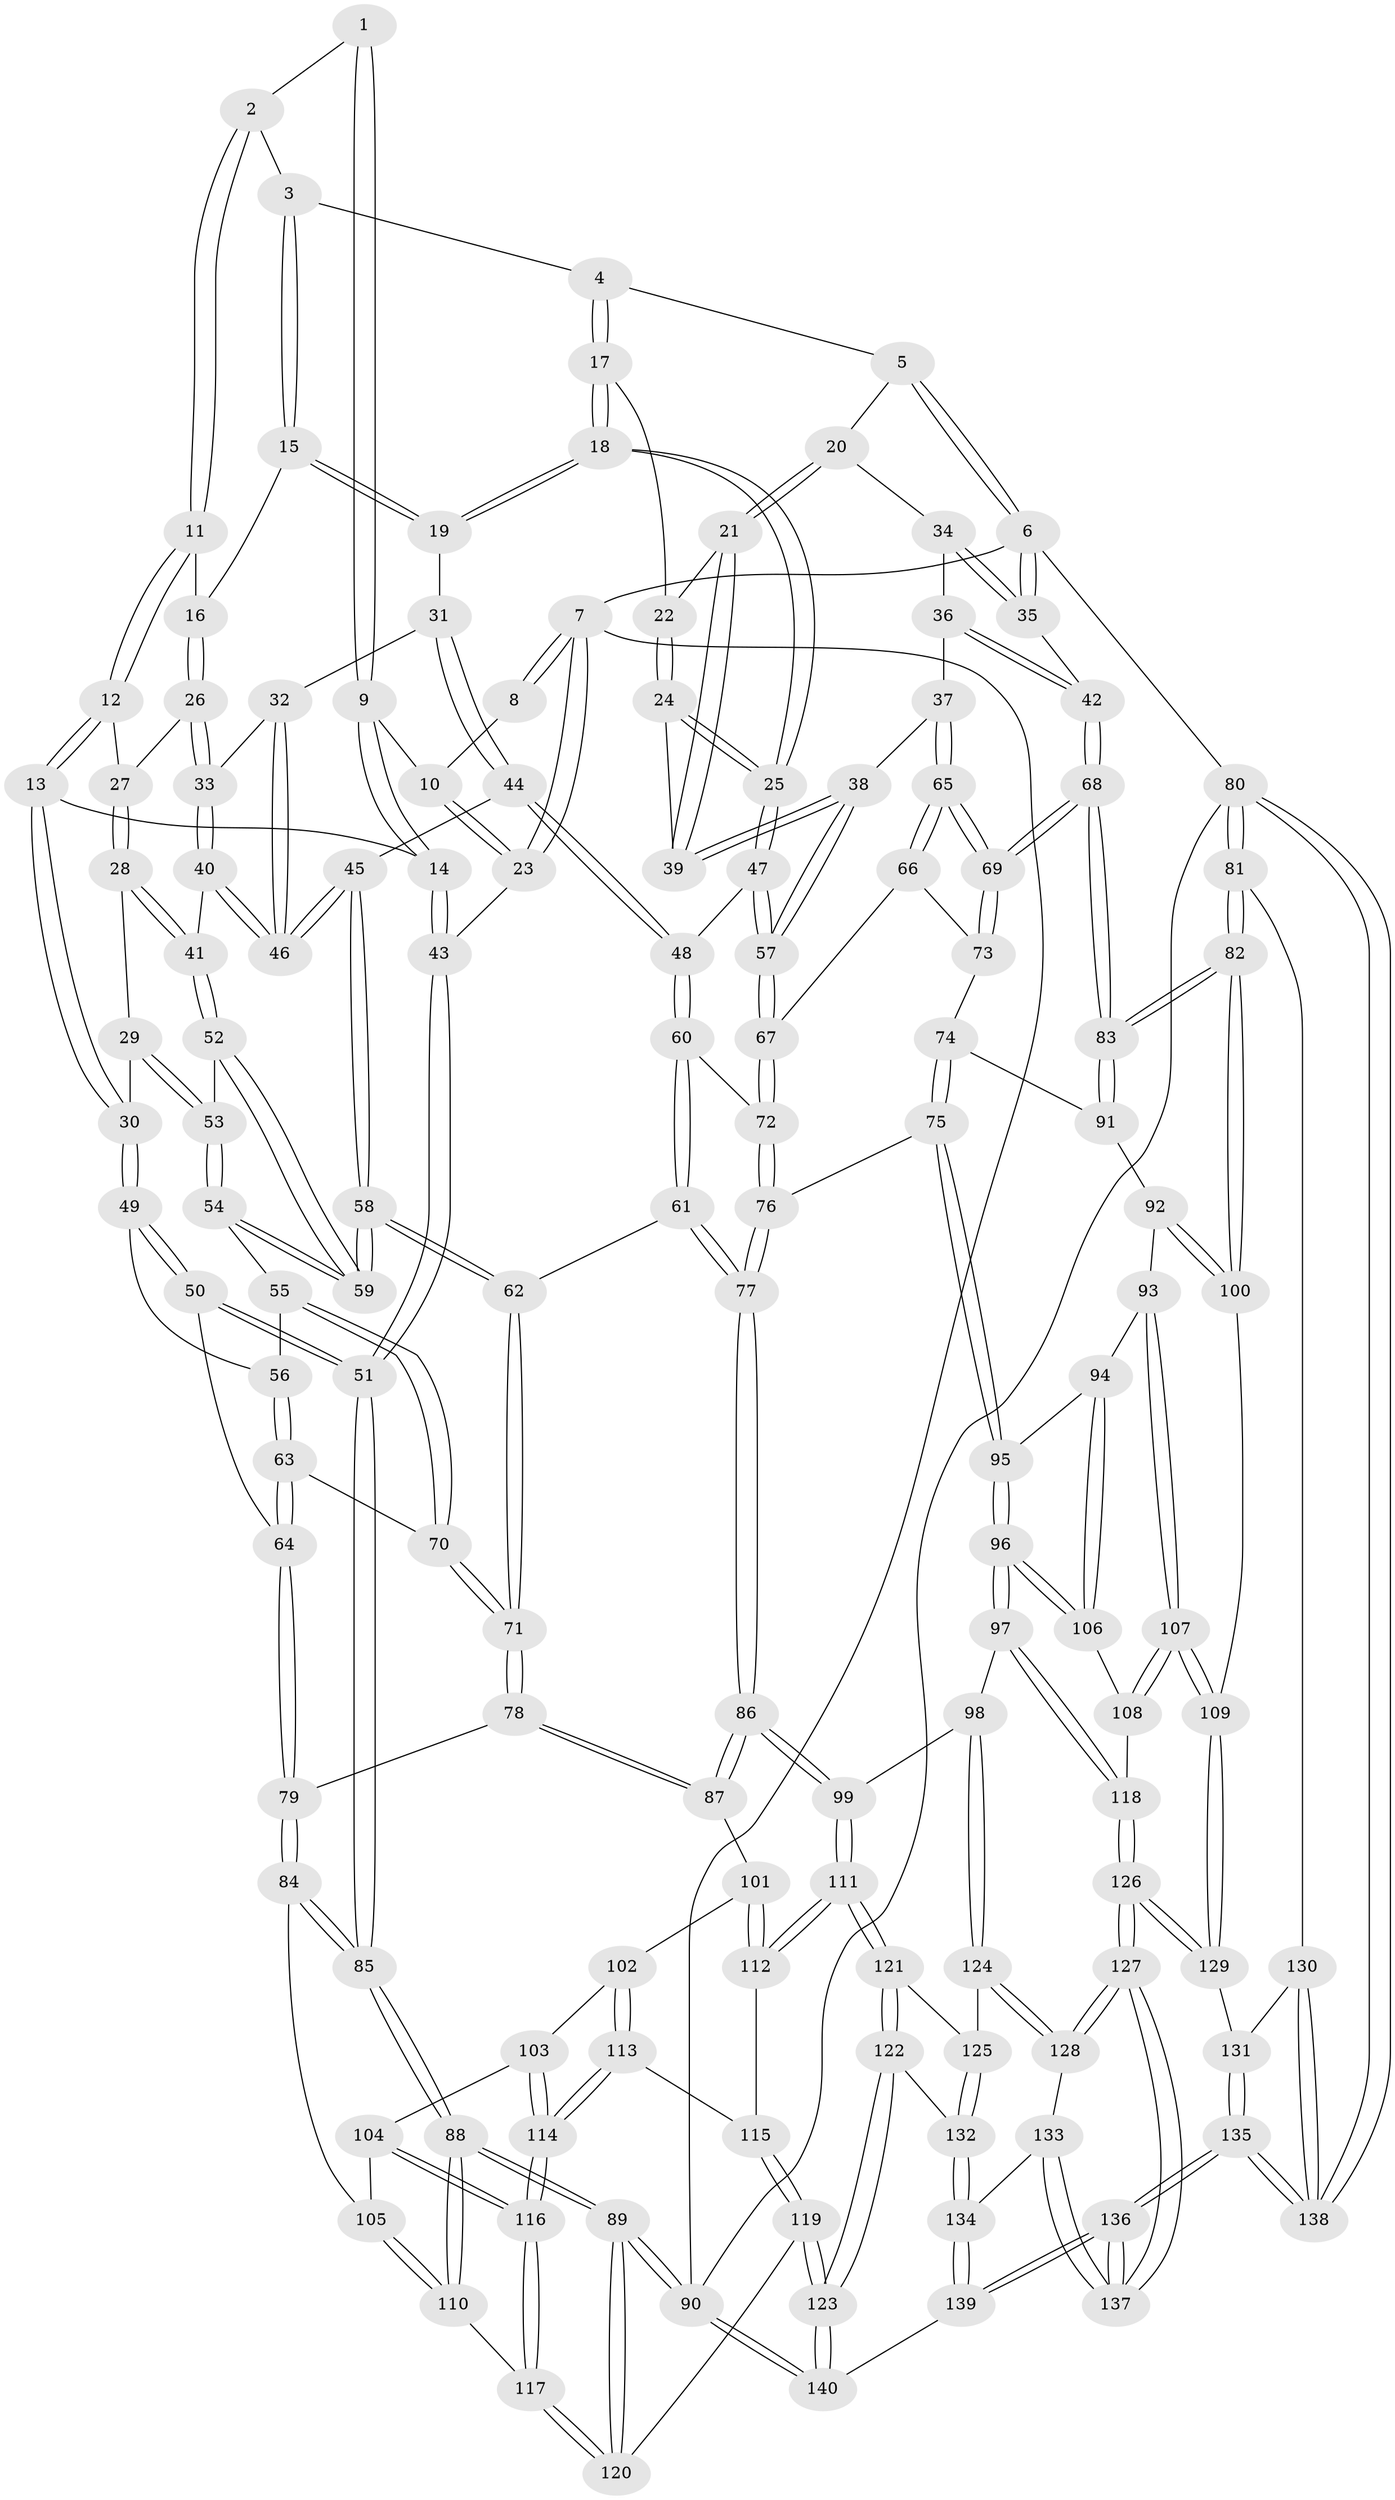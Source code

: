 // coarse degree distribution, {3: 0.2857142857142857, 4: 0.6428571428571429, 5: 0.03571428571428571, 2: 0.03571428571428571}
// Generated by graph-tools (version 1.1) at 2025/38/03/04/25 23:38:27]
// undirected, 140 vertices, 347 edges
graph export_dot {
  node [color=gray90,style=filled];
  1 [pos="+0.11983521864192583+0"];
  2 [pos="+0.2714775092537874+0"];
  3 [pos="+0.4802603470549503+0"];
  4 [pos="+0.6844238766361027+0"];
  5 [pos="+0.81416765247142+0"];
  6 [pos="+1+0"];
  7 [pos="+0+0"];
  8 [pos="+0+0"];
  9 [pos="+0.10451363237290129+0.09543696559767151"];
  10 [pos="+0.04857137064996562+0.04725650032521947"];
  11 [pos="+0.23610833987030824+0.024045288633616876"];
  12 [pos="+0.2212939345358259+0.05660257798111713"];
  13 [pos="+0.1239626196540635+0.12822934023540247"];
  14 [pos="+0.12297849326787494+0.1279889261247722"];
  15 [pos="+0.45120876821031247+0.036875600568546635"];
  16 [pos="+0.37214622742016235+0.08140695954317986"];
  17 [pos="+0.6671547906992651+0.02177147823862719"];
  18 [pos="+0.5643577145792246+0.14594544246017976"];
  19 [pos="+0.4850971555446885+0.10898631104926122"];
  20 [pos="+0.8404960576762619+0.08940372313143478"];
  21 [pos="+0.8193954543784047+0.11084617979220493"];
  22 [pos="+0.6804184728750399+0.04775564105018686"];
  23 [pos="+0+0.07004808068220748"];
  24 [pos="+0.7191407580796775+0.16720747181171333"];
  25 [pos="+0.5997541953536925+0.21717796585675236"];
  26 [pos="+0.34632282633145606+0.1242372172092891"];
  27 [pos="+0.24973863475160074+0.08907335059075235"];
  28 [pos="+0.2894199467306849+0.19397787005435915"];
  29 [pos="+0.22859265953845498+0.19892103329235417"];
  30 [pos="+0.14993714328803898+0.17410261715312383"];
  31 [pos="+0.4665058213182441+0.13876539841168495"];
  32 [pos="+0.4480563452095501+0.15159493348490602"];
  33 [pos="+0.34082395249236536+0.17851116372376263"];
  34 [pos="+0.8750542533206744+0.10705890049680948"];
  35 [pos="+1+0"];
  36 [pos="+0.8958130339933985+0.13770869706459388"];
  37 [pos="+0.884375850456557+0.2638764765218189"];
  38 [pos="+0.7930723013443003+0.2330973593021575"];
  39 [pos="+0.7703714950974032+0.1855086799528503"];
  40 [pos="+0.32513031294779554+0.20771533927624902"];
  41 [pos="+0.324123630075323+0.2080918902109403"];
  42 [pos="+1+0.2006391385650944"];
  43 [pos="+0+0.2726579622401822"];
  44 [pos="+0.473041497506616+0.272109596343796"];
  45 [pos="+0.42364856948168134+0.27370398599668716"];
  46 [pos="+0.39833145687253096+0.2463278339067945"];
  47 [pos="+0.5975142271458995+0.2283604576394321"];
  48 [pos="+0.5409890957246485+0.2982993225348341"];
  49 [pos="+0.14714221777137448+0.2284333576370597"];
  50 [pos="+0+0.3801452713015581"];
  51 [pos="+0+0.33967649947492945"];
  52 [pos="+0.3149131328933894+0.23214056677195521"];
  53 [pos="+0.23109195492285653+0.29703454936122026"];
  54 [pos="+0.2279826330518268+0.30206308786466607"];
  55 [pos="+0.2007019270028819+0.30567057263310854"];
  56 [pos="+0.19193152243836453+0.3030321087928004"];
  57 [pos="+0.724673158414709+0.32168671315078995"];
  58 [pos="+0.341512330941029+0.4123010124891324"];
  59 [pos="+0.33007851088332285+0.3923600691976714"];
  60 [pos="+0.5450788232560699+0.33975231825585006"];
  61 [pos="+0.4666847704609405+0.4481381274458394"];
  62 [pos="+0.34226481119406876+0.42034843187273024"];
  63 [pos="+0.07021732658613097+0.38066280976266126"];
  64 [pos="+0+0.3808158044042276"];
  65 [pos="+0.9844067143096966+0.3405363844728385"];
  66 [pos="+0.7870862908479622+0.3731652259076258"];
  67 [pos="+0.7237100126228575+0.3451887555539043"];
  68 [pos="+1+0.39723906124458075"];
  69 [pos="+1+0.3924251847812592"];
  70 [pos="+0.201412397619842+0.4328900038273058"];
  71 [pos="+0.27032055286917533+0.4918307291591576"];
  72 [pos="+0.670056556581615+0.4126143881834334"];
  73 [pos="+0.7983388617452828+0.44836309579962397"];
  74 [pos="+0.7359407694406223+0.5206709964827271"];
  75 [pos="+0.7122308270591213+0.527162090698798"];
  76 [pos="+0.6769548694310159+0.49712966813488585"];
  77 [pos="+0.5172405526368409+0.5337742982232728"];
  78 [pos="+0.2702381009248781+0.4921504338484878"];
  79 [pos="+0.10915944244235254+0.5648872472994056"];
  80 [pos="+1+1"];
  81 [pos="+1+1"];
  82 [pos="+1+0.7342075480950221"];
  83 [pos="+1+0.3983165839827082"];
  84 [pos="+0.10241723662377346+0.5847154905588294"];
  85 [pos="+0+0.7628176300396249"];
  86 [pos="+0.49163258765616463+0.6236874096305783"];
  87 [pos="+0.30201456709512164+0.5804351191193499"];
  88 [pos="+0+0.8283853318856013"];
  89 [pos="+0+1"];
  90 [pos="+0+1"];
  91 [pos="+0.8870116014036957+0.5445418278673022"];
  92 [pos="+0.8710954525615803+0.6033838895777897"];
  93 [pos="+0.7715512600066734+0.627187303127238"];
  94 [pos="+0.7423015630117176+0.6081950540126627"];
  95 [pos="+0.7133333663922302+0.5745898551962464"];
  96 [pos="+0.6248465926974184+0.6899060567927733"];
  97 [pos="+0.6210928351942274+0.6933570829172445"];
  98 [pos="+0.5910175785993865+0.6976042701477065"];
  99 [pos="+0.4955737206966658+0.6383365182063465"];
  100 [pos="+0.8928291339411407+0.7480096863806877"];
  101 [pos="+0.29949144392221366+0.5889559988766083"];
  102 [pos="+0.291618600023561+0.6013389759227508"];
  103 [pos="+0.24090493867889579+0.6306342664130153"];
  104 [pos="+0.17085027045117143+0.6591261738566951"];
  105 [pos="+0.11883496445272664+0.6136927877969194"];
  106 [pos="+0.7360915304310373+0.6933696140175656"];
  107 [pos="+0.842600756350051+0.7427169443461522"];
  108 [pos="+0.7381244625181167+0.6963060260126938"];
  109 [pos="+0.8620842241422225+0.7627758503009839"];
  110 [pos="+0.07797668827254814+0.7795835014595522"];
  111 [pos="+0.4347240416060017+0.7228464970305086"];
  112 [pos="+0.36832489993381645+0.7129540718703854"];
  113 [pos="+0.2786557879700197+0.6926648966172305"];
  114 [pos="+0.2148810355642391+0.7439775402082496"];
  115 [pos="+0.32686165851768145+0.7330318689362609"];
  116 [pos="+0.19016601242054565+0.768009181917648"];
  117 [pos="+0.18292436117000052+0.793717257423159"];
  118 [pos="+0.697974387821544+0.7670098175045709"];
  119 [pos="+0.26997440530871253+0.896135125579971"];
  120 [pos="+0.2552853093983593+0.888193665862249"];
  121 [pos="+0.4348277790484134+0.7695723223153808"];
  122 [pos="+0.32569059239981424+0.882796405403127"];
  123 [pos="+0.2741147620207109+0.8999399907152866"];
  124 [pos="+0.5650268188584489+0.8314086005794837"];
  125 [pos="+0.5224797570278663+0.8396069571509931"];
  126 [pos="+0.7370242756702096+0.825726320555971"];
  127 [pos="+0.710651111829207+0.8637984352733541"];
  128 [pos="+0.5680018171592284+0.833716124642413"];
  129 [pos="+0.8454659682389251+0.7849168778114428"];
  130 [pos="+0.8663517275041589+0.8530517852701925"];
  131 [pos="+0.8619552917396733+0.8493683797174677"];
  132 [pos="+0.47189473144852434+0.909851551182073"];
  133 [pos="+0.5786941209580622+0.9131618603922446"];
  134 [pos="+0.4966998896219594+0.9757686071116348"];
  135 [pos="+0.7873095037163802+1"];
  136 [pos="+0.7466962375800406+1"];
  137 [pos="+0.7136803270061586+1"];
  138 [pos="+1+1"];
  139 [pos="+0.5135739051619763+1"];
  140 [pos="+0.3149667250228144+1"];
  1 -- 2;
  1 -- 9;
  1 -- 9;
  2 -- 3;
  2 -- 11;
  2 -- 11;
  3 -- 4;
  3 -- 15;
  3 -- 15;
  4 -- 5;
  4 -- 17;
  4 -- 17;
  5 -- 6;
  5 -- 6;
  5 -- 20;
  6 -- 7;
  6 -- 35;
  6 -- 35;
  6 -- 80;
  7 -- 8;
  7 -- 8;
  7 -- 23;
  7 -- 23;
  7 -- 90;
  8 -- 10;
  9 -- 10;
  9 -- 14;
  9 -- 14;
  10 -- 23;
  10 -- 23;
  11 -- 12;
  11 -- 12;
  11 -- 16;
  12 -- 13;
  12 -- 13;
  12 -- 27;
  13 -- 14;
  13 -- 30;
  13 -- 30;
  14 -- 43;
  14 -- 43;
  15 -- 16;
  15 -- 19;
  15 -- 19;
  16 -- 26;
  16 -- 26;
  17 -- 18;
  17 -- 18;
  17 -- 22;
  18 -- 19;
  18 -- 19;
  18 -- 25;
  18 -- 25;
  19 -- 31;
  20 -- 21;
  20 -- 21;
  20 -- 34;
  21 -- 22;
  21 -- 39;
  21 -- 39;
  22 -- 24;
  22 -- 24;
  23 -- 43;
  24 -- 25;
  24 -- 25;
  24 -- 39;
  25 -- 47;
  25 -- 47;
  26 -- 27;
  26 -- 33;
  26 -- 33;
  27 -- 28;
  27 -- 28;
  28 -- 29;
  28 -- 41;
  28 -- 41;
  29 -- 30;
  29 -- 53;
  29 -- 53;
  30 -- 49;
  30 -- 49;
  31 -- 32;
  31 -- 44;
  31 -- 44;
  32 -- 33;
  32 -- 46;
  32 -- 46;
  33 -- 40;
  33 -- 40;
  34 -- 35;
  34 -- 35;
  34 -- 36;
  35 -- 42;
  36 -- 37;
  36 -- 42;
  36 -- 42;
  37 -- 38;
  37 -- 65;
  37 -- 65;
  38 -- 39;
  38 -- 39;
  38 -- 57;
  38 -- 57;
  40 -- 41;
  40 -- 46;
  40 -- 46;
  41 -- 52;
  41 -- 52;
  42 -- 68;
  42 -- 68;
  43 -- 51;
  43 -- 51;
  44 -- 45;
  44 -- 48;
  44 -- 48;
  45 -- 46;
  45 -- 46;
  45 -- 58;
  45 -- 58;
  47 -- 48;
  47 -- 57;
  47 -- 57;
  48 -- 60;
  48 -- 60;
  49 -- 50;
  49 -- 50;
  49 -- 56;
  50 -- 51;
  50 -- 51;
  50 -- 64;
  51 -- 85;
  51 -- 85;
  52 -- 53;
  52 -- 59;
  52 -- 59;
  53 -- 54;
  53 -- 54;
  54 -- 55;
  54 -- 59;
  54 -- 59;
  55 -- 56;
  55 -- 70;
  55 -- 70;
  56 -- 63;
  56 -- 63;
  57 -- 67;
  57 -- 67;
  58 -- 59;
  58 -- 59;
  58 -- 62;
  58 -- 62;
  60 -- 61;
  60 -- 61;
  60 -- 72;
  61 -- 62;
  61 -- 77;
  61 -- 77;
  62 -- 71;
  62 -- 71;
  63 -- 64;
  63 -- 64;
  63 -- 70;
  64 -- 79;
  64 -- 79;
  65 -- 66;
  65 -- 66;
  65 -- 69;
  65 -- 69;
  66 -- 67;
  66 -- 73;
  67 -- 72;
  67 -- 72;
  68 -- 69;
  68 -- 69;
  68 -- 83;
  68 -- 83;
  69 -- 73;
  69 -- 73;
  70 -- 71;
  70 -- 71;
  71 -- 78;
  71 -- 78;
  72 -- 76;
  72 -- 76;
  73 -- 74;
  74 -- 75;
  74 -- 75;
  74 -- 91;
  75 -- 76;
  75 -- 95;
  75 -- 95;
  76 -- 77;
  76 -- 77;
  77 -- 86;
  77 -- 86;
  78 -- 79;
  78 -- 87;
  78 -- 87;
  79 -- 84;
  79 -- 84;
  80 -- 81;
  80 -- 81;
  80 -- 138;
  80 -- 138;
  80 -- 90;
  81 -- 82;
  81 -- 82;
  81 -- 130;
  82 -- 83;
  82 -- 83;
  82 -- 100;
  82 -- 100;
  83 -- 91;
  83 -- 91;
  84 -- 85;
  84 -- 85;
  84 -- 105;
  85 -- 88;
  85 -- 88;
  86 -- 87;
  86 -- 87;
  86 -- 99;
  86 -- 99;
  87 -- 101;
  88 -- 89;
  88 -- 89;
  88 -- 110;
  88 -- 110;
  89 -- 90;
  89 -- 90;
  89 -- 120;
  89 -- 120;
  90 -- 140;
  90 -- 140;
  91 -- 92;
  92 -- 93;
  92 -- 100;
  92 -- 100;
  93 -- 94;
  93 -- 107;
  93 -- 107;
  94 -- 95;
  94 -- 106;
  94 -- 106;
  95 -- 96;
  95 -- 96;
  96 -- 97;
  96 -- 97;
  96 -- 106;
  96 -- 106;
  97 -- 98;
  97 -- 118;
  97 -- 118;
  98 -- 99;
  98 -- 124;
  98 -- 124;
  99 -- 111;
  99 -- 111;
  100 -- 109;
  101 -- 102;
  101 -- 112;
  101 -- 112;
  102 -- 103;
  102 -- 113;
  102 -- 113;
  103 -- 104;
  103 -- 114;
  103 -- 114;
  104 -- 105;
  104 -- 116;
  104 -- 116;
  105 -- 110;
  105 -- 110;
  106 -- 108;
  107 -- 108;
  107 -- 108;
  107 -- 109;
  107 -- 109;
  108 -- 118;
  109 -- 129;
  109 -- 129;
  110 -- 117;
  111 -- 112;
  111 -- 112;
  111 -- 121;
  111 -- 121;
  112 -- 115;
  113 -- 114;
  113 -- 114;
  113 -- 115;
  114 -- 116;
  114 -- 116;
  115 -- 119;
  115 -- 119;
  116 -- 117;
  116 -- 117;
  117 -- 120;
  117 -- 120;
  118 -- 126;
  118 -- 126;
  119 -- 120;
  119 -- 123;
  119 -- 123;
  121 -- 122;
  121 -- 122;
  121 -- 125;
  122 -- 123;
  122 -- 123;
  122 -- 132;
  123 -- 140;
  123 -- 140;
  124 -- 125;
  124 -- 128;
  124 -- 128;
  125 -- 132;
  125 -- 132;
  126 -- 127;
  126 -- 127;
  126 -- 129;
  126 -- 129;
  127 -- 128;
  127 -- 128;
  127 -- 137;
  127 -- 137;
  128 -- 133;
  129 -- 131;
  130 -- 131;
  130 -- 138;
  130 -- 138;
  131 -- 135;
  131 -- 135;
  132 -- 134;
  132 -- 134;
  133 -- 134;
  133 -- 137;
  133 -- 137;
  134 -- 139;
  134 -- 139;
  135 -- 136;
  135 -- 136;
  135 -- 138;
  135 -- 138;
  136 -- 137;
  136 -- 137;
  136 -- 139;
  136 -- 139;
  139 -- 140;
}
